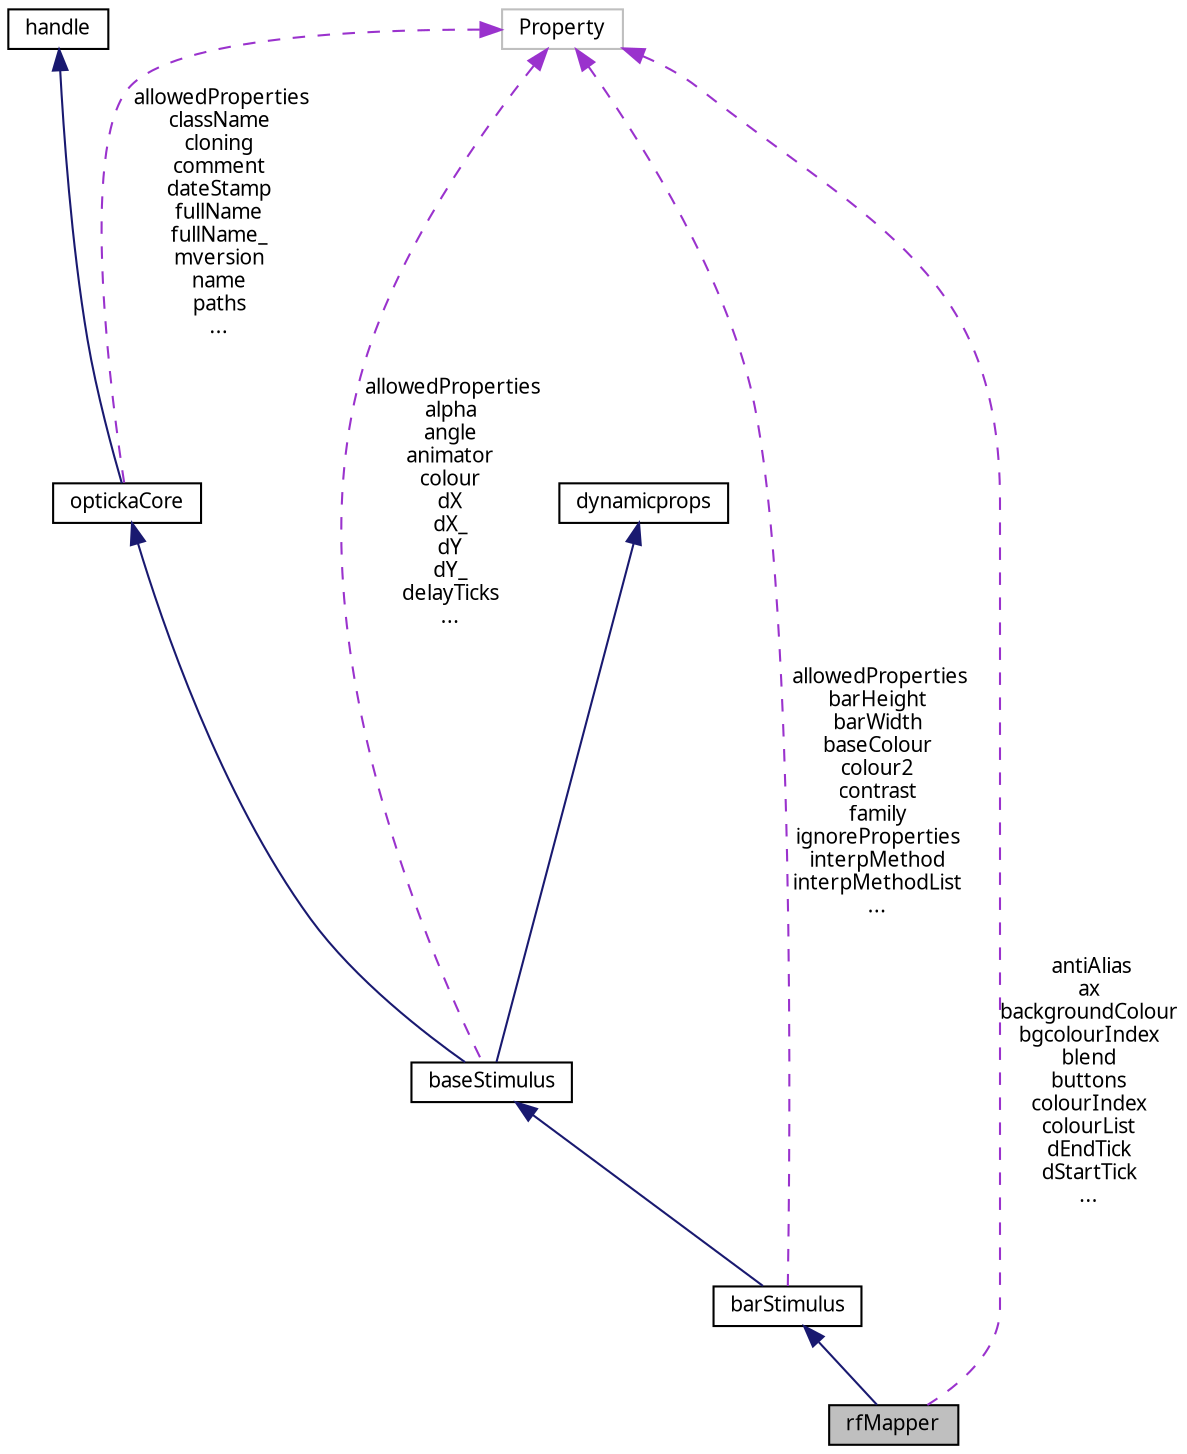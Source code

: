 digraph "rfMapper"
{
 // LATEX_PDF_SIZE
  edge [fontname="Graublau Slab",fontsize="10",labelfontname="Graublau Slab",labelfontsize="10"];
  node [fontname="Graublau Slab",fontsize="10",shape=record];
  Node1 [label="rfMapper",height=0.2,width=0.4,color="black", fillcolor="grey75", style="filled", fontcolor="black",tooltip="receptive field mapper rfMapper is a mouse driven receptive field mapper, using various keyboard comm..."];
  Node2 -> Node1 [dir="back",color="midnightblue",fontsize="10",style="solid",fontname="Graublau Slab"];
  Node2 [label="barStimulus",height=0.2,width=0.4,color="black", fillcolor="white", style="filled",URL="$classbar_stimulus.html",tooltip="barStimulus single bar stimulus, inherits from baseStimulus"];
  Node3 -> Node2 [dir="back",color="midnightblue",fontsize="10",style="solid",fontname="Graublau Slab"];
  Node3 [label="baseStimulus",height=0.2,width=0.4,color="black", fillcolor="white", style="filled",URL="$classbase_stimulus.html",tooltip="baseStimulus is the superclass for all opticka stimulus objects"];
  Node4 -> Node3 [dir="back",color="midnightblue",fontsize="10",style="solid",fontname="Graublau Slab"];
  Node4 [label="optickaCore",height=0.2,width=0.4,color="black", fillcolor="white", style="filled",URL="$classopticka_core.html",tooltip="optickaCore base class inherited by many other opticka classes. optickaCore is itself derived from ha..."];
  Node5 -> Node4 [dir="back",color="midnightblue",fontsize="10",style="solid",fontname="Graublau Slab"];
  Node5 [label="handle",height=0.2,width=0.4,color="black", fillcolor="white", style="filled",URL="$classhandle.html",tooltip=" "];
  Node6 -> Node4 [dir="back",color="darkorchid3",fontsize="10",style="dashed",label=" allowedProperties\nclassName\ncloning\ncomment\ndateStamp\nfullName\nfullName_\nmversion\nname\npaths\n..." ,fontname="Graublau Slab"];
  Node6 [label="Property",height=0.2,width=0.4,color="grey75", fillcolor="white", style="filled",tooltip=" "];
  Node7 -> Node3 [dir="back",color="midnightblue",fontsize="10",style="solid",fontname="Graublau Slab"];
  Node7 [label="dynamicprops",height=0.2,width=0.4,color="black", fillcolor="white", style="filled",URL="$classdynamicprops.html",tooltip=" "];
  Node6 -> Node3 [dir="back",color="darkorchid3",fontsize="10",style="dashed",label=" allowedProperties\nalpha\nangle\nanimator\ncolour\ndX\ndX_\ndY\ndY_\ndelayTicks\n..." ,fontname="Graublau Slab"];
  Node6 -> Node2 [dir="back",color="darkorchid3",fontsize="10",style="dashed",label=" allowedProperties\nbarHeight\nbarWidth\nbaseColour\ncolour2\ncontrast\nfamily\nignoreProperties\ninterpMethod\ninterpMethodList\n..." ,fontname="Graublau Slab"];
  Node6 -> Node1 [dir="back",color="darkorchid3",fontsize="10",style="dashed",label=" antiAlias\nax\nbackgroundColour\nbgcolourIndex\nblend\nbuttons\ncolourIndex\ncolourList\ndEndTick\ndStartTick\n..." ,fontname="Graublau Slab"];
}

